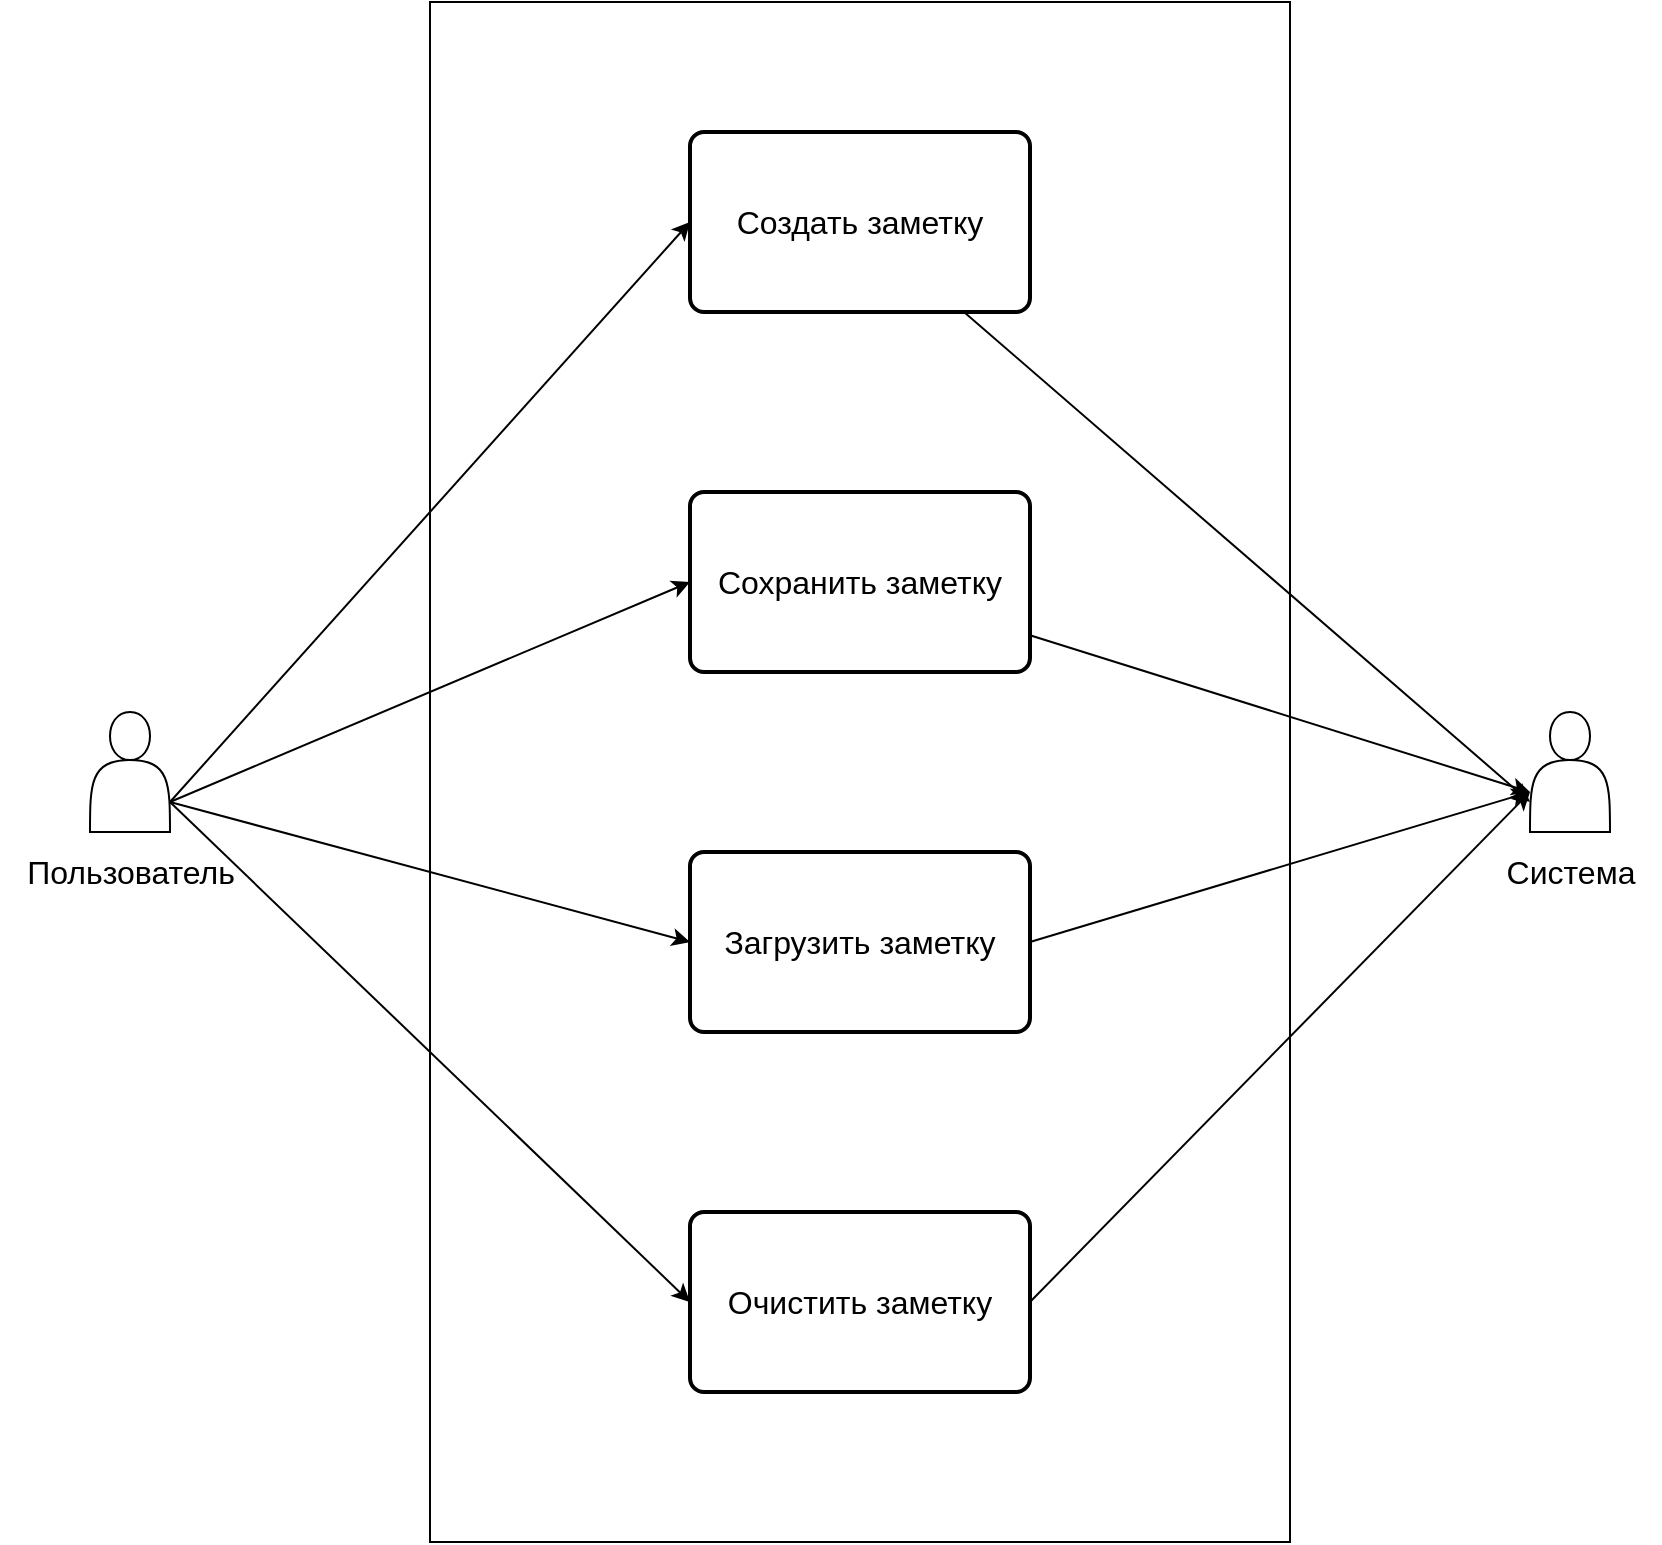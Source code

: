 <mxfile>
    <diagram id="GNr1M0i22al9TXrCPd02" name="Page-1">
        <mxGraphModel dx="2114" dy="797" grid="1" gridSize="10" guides="1" tooltips="1" connect="1" arrows="1" fold="1" page="1" pageScale="1" pageWidth="850" pageHeight="1100" math="0" shadow="0">
            <root>
                <mxCell id="0"/>
                <mxCell id="1" parent="0"/>
                <mxCell id="5" value="" style="rounded=0;whiteSpace=wrap;html=1;" vertex="1" parent="1">
                    <mxGeometry x="210" y="165" width="430" height="770" as="geometry"/>
                </mxCell>
                <mxCell id="11" style="edgeStyle=none;html=1;exitX=1;exitY=0.75;exitDx=0;exitDy=0;entryX=0;entryY=0.5;entryDx=0;entryDy=0;fontSize=16;" edge="1" parent="1" source="2" target="4">
                    <mxGeometry relative="1" as="geometry"/>
                </mxCell>
                <mxCell id="12" style="edgeStyle=none;html=1;exitX=1;exitY=0.75;exitDx=0;exitDy=0;entryX=0;entryY=0.5;entryDx=0;entryDy=0;fontSize=16;" edge="1" parent="1" source="2" target="6">
                    <mxGeometry relative="1" as="geometry"/>
                </mxCell>
                <mxCell id="13" style="edgeStyle=none;html=1;exitX=1;exitY=0.75;exitDx=0;exitDy=0;entryX=0;entryY=0.5;entryDx=0;entryDy=0;fontSize=16;" edge="1" parent="1" source="2" target="7">
                    <mxGeometry relative="1" as="geometry"/>
                </mxCell>
                <mxCell id="14" style="edgeStyle=none;html=1;exitX=1;exitY=0.75;exitDx=0;exitDy=0;entryX=0;entryY=0.5;entryDx=0;entryDy=0;fontSize=16;" edge="1" parent="1" source="2" target="8">
                    <mxGeometry relative="1" as="geometry"/>
                </mxCell>
                <mxCell id="2" value="" style="shape=actor;whiteSpace=wrap;html=1;verticalAlign=bottom;" vertex="1" parent="1">
                    <mxGeometry x="40" y="520" width="40" height="60" as="geometry"/>
                </mxCell>
                <mxCell id="3" value="" style="shape=actor;whiteSpace=wrap;html=1;" vertex="1" parent="1">
                    <mxGeometry x="760" y="520" width="40" height="60" as="geometry"/>
                </mxCell>
                <mxCell id="15" style="edgeStyle=none;html=1;entryX=0;entryY=0.75;entryDx=0;entryDy=0;fontSize=16;" edge="1" parent="1" source="4" target="3">
                    <mxGeometry relative="1" as="geometry"/>
                </mxCell>
                <mxCell id="4" value="Создать заметку" style="rounded=1;whiteSpace=wrap;html=1;absoluteArcSize=1;arcSize=14;strokeWidth=2;fontSize=16;" vertex="1" parent="1">
                    <mxGeometry x="340" y="230" width="170" height="90" as="geometry"/>
                </mxCell>
                <mxCell id="16" style="edgeStyle=none;html=1;fontSize=16;" edge="1" parent="1" source="6">
                    <mxGeometry relative="1" as="geometry">
                        <mxPoint x="760" y="560" as="targetPoint"/>
                    </mxGeometry>
                </mxCell>
                <mxCell id="6" value="Сохранить заметку" style="rounded=1;whiteSpace=wrap;html=1;absoluteArcSize=1;arcSize=14;strokeWidth=2;fontSize=16;" vertex="1" parent="1">
                    <mxGeometry x="340" y="410" width="170" height="90" as="geometry"/>
                </mxCell>
                <mxCell id="17" style="edgeStyle=none;html=1;exitX=1;exitY=0.5;exitDx=0;exitDy=0;fontSize=16;" edge="1" parent="1" source="7">
                    <mxGeometry relative="1" as="geometry">
                        <mxPoint x="760" y="560" as="targetPoint"/>
                    </mxGeometry>
                </mxCell>
                <mxCell id="7" value="Загрузить заметку" style="rounded=1;whiteSpace=wrap;html=1;absoluteArcSize=1;arcSize=14;strokeWidth=2;fontSize=16;" vertex="1" parent="1">
                    <mxGeometry x="340" y="590" width="170" height="90" as="geometry"/>
                </mxCell>
                <mxCell id="18" style="edgeStyle=none;html=1;exitX=1;exitY=0.5;exitDx=0;exitDy=0;fontSize=16;" edge="1" parent="1" source="8">
                    <mxGeometry relative="1" as="geometry">
                        <mxPoint x="760" y="560" as="targetPoint"/>
                    </mxGeometry>
                </mxCell>
                <mxCell id="8" value="Очистить заметку" style="rounded=1;whiteSpace=wrap;html=1;absoluteArcSize=1;arcSize=14;strokeWidth=2;fontSize=16;" vertex="1" parent="1">
                    <mxGeometry x="340" y="770" width="170" height="90" as="geometry"/>
                </mxCell>
                <mxCell id="9" value="Пользователь" style="text;html=1;align=center;verticalAlign=middle;resizable=0;points=[];autosize=1;strokeColor=none;fillColor=none;fontSize=16;" vertex="1" parent="1">
                    <mxGeometry x="-5" y="585" width="130" height="30" as="geometry"/>
                </mxCell>
                <mxCell id="10" value="Система" style="text;html=1;align=center;verticalAlign=middle;resizable=0;points=[];autosize=1;strokeColor=none;fillColor=none;fontSize=16;" vertex="1" parent="1">
                    <mxGeometry x="735" y="585" width="90" height="30" as="geometry"/>
                </mxCell>
            </root>
        </mxGraphModel>
    </diagram>
</mxfile>